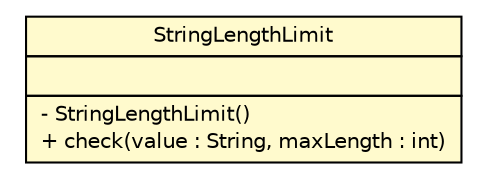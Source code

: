 #!/usr/local/bin/dot
#
# Class diagram 
# Generated by UMLGraph version R5_6 (http://www.umlgraph.org/)
#

digraph G {
	edge [fontname="Helvetica",fontsize=10,labelfontname="Helvetica",labelfontsize=10];
	node [fontname="Helvetica",fontsize=10,shape=plaintext];
	nodesep=0.25;
	ranksep=0.5;
	// org.ietf.nea.pa.validate.rules.StringLengthLimit
	c162187 [label=<<table title="org.ietf.nea.pa.validate.rules.StringLengthLimit" border="0" cellborder="1" cellspacing="0" cellpadding="2" port="p" bgcolor="lemonChiffon" href="./StringLengthLimit.html">
		<tr><td><table border="0" cellspacing="0" cellpadding="1">
<tr><td align="center" balign="center"> StringLengthLimit </td></tr>
		</table></td></tr>
		<tr><td><table border="0" cellspacing="0" cellpadding="1">
<tr><td align="left" balign="left">  </td></tr>
		</table></td></tr>
		<tr><td><table border="0" cellspacing="0" cellpadding="1">
<tr><td align="left" balign="left"> - StringLengthLimit() </td></tr>
<tr><td align="left" balign="left"> + check(value : String, maxLength : int) </td></tr>
		</table></td></tr>
		</table>>, URL="./StringLengthLimit.html", fontname="Helvetica", fontcolor="black", fontsize=10.0];
}

